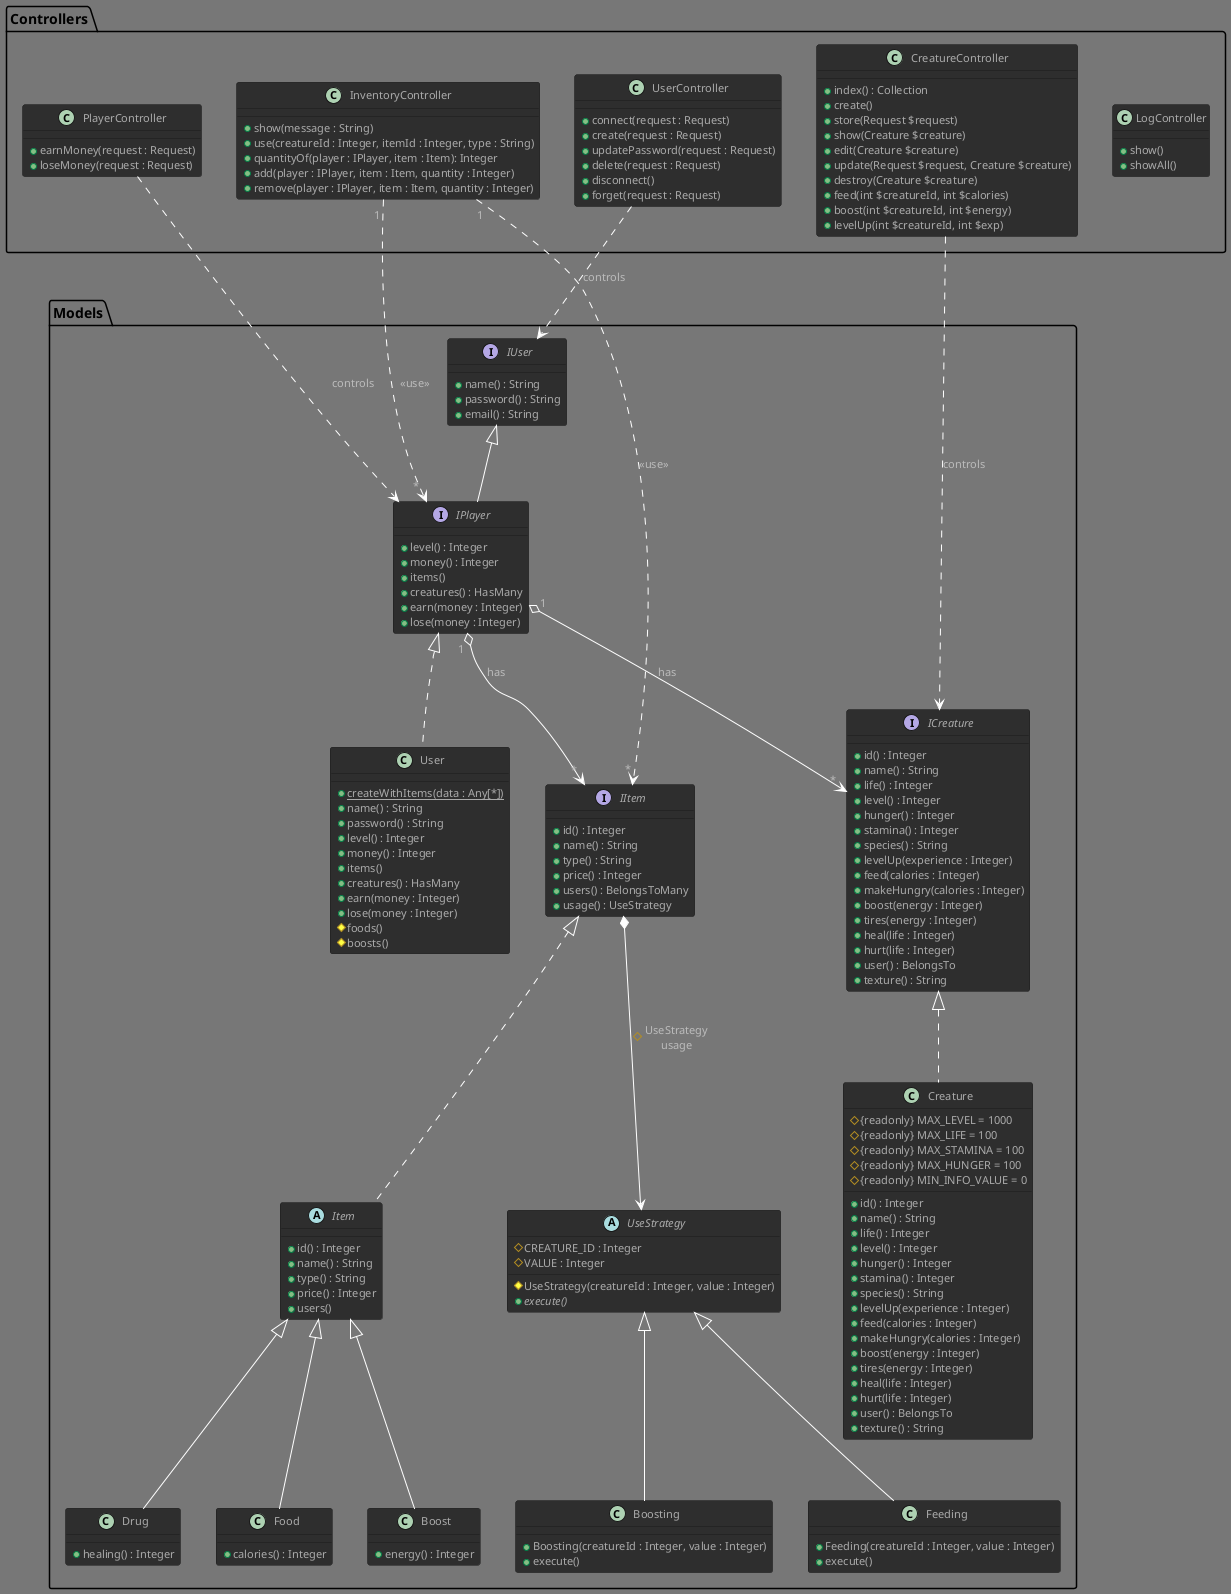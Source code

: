 @startuml VirtualNoe

!theme reddress-darkgreen

package Models
{
    interface IUser {
        + name() : String
        + password() : String
        + email() : String
    }

    interface IPlayer extends IUser
    {
        + level() : Integer /' sum of his creatures' exp '/
        + money() : Integer
        + items()
        + creatures() : HasMany
        + earn(money : Integer)
        + lose(money : Integer)
    }
    IPlayer" 1 " o--> " * "IItem : has
    IPlayer" 1 " o--> " * "ICreature : has

    class User implements IPlayer
    {
        + {static} createWithItems(data : Any[*])
        + name() : String
        + password() : String
        + level() : Integer
        + money() : Integer
        + items()
        +  creatures() : HasMany
        + earn(money : Integer)
        + lose(money : Integer)
        # foods()
        # boosts()
    }

    interface IItem
    {
        + id() : Integer
        + name() : String
        + type() : String
        + price() : Integer
        + users() : BelongsToMany /' get owners '/
        + usage() : UseStrategy
    }
    IItem *--> UseStrategy : # UseStrategy\nusage

    abstract class Item implements IItem
    {
        + id() : Integer
        + name() : String
        + type() : String
        + price() : Integer
        + users()
    }

    class Food extends Item
    {
        + calories() : Integer
    }

    class Boost extends Item
    {
        + energy() : Integer
    }

    /' TODO '/
    class Drug extends Item
    {
        + healing() : Integer
    }

    interface ICreature
    {
        + id() : Integer
        + name() : String
        + life() : Integer
        + level() : Integer
        + hunger() : Integer
        + stamina() : Integer
        + species() : String
        + levelUp(experience : Integer)
        + feed(calories : Integer) 
        + makeHungry(calories : Integer) 
        + boost(energy : Integer) 
        + tires(energy : Integer) 
        + heal(life : Integer) 
        + hurt(life : Integer) 
        + user() : BelongsTo
        + texture() : String
    }

    class Creature implements ICreature
    {
        # {readonly} MAX_LEVEL = 1000
        # {readonly} MAX_LIFE = 100
        # {readonly} MAX_STAMINA = 100
        # {readonly} MAX_HUNGER = 100
        # {readonly} MIN_INFO_VALUE = 0
        + id() : Integer
        + name() : String
        + life() : Integer
        + level() : Integer
        + hunger() : Integer
        + stamina() : Integer
        + species() : String
        + levelUp(experience : Integer)
        + feed(calories : Integer) 
        + makeHungry(calories : Integer) 
        + boost(energy : Integer) 
        + tires(energy : Integer) 
        + heal(life : Integer) 
        + hurt(life : Integer) 
        + user() : BelongsTo
        + texture() : String
    }

    /' Item Strategy '/
    abstract UseStrategy {
        # CREATURE_ID : Integer
        # VALUE : Integer
        # UseStrategy(creatureId : Integer, value : Integer)
        + {abstract} execute()
    }

    class Feeding extends UseStrategy{
        + Feeding(creatureId : Integer, value : Integer)
        + execute()
    }

    class Boosting extends UseStrategy{
        + Boosting(creatureId : Integer, value : Integer)
        + execute()
    }
    /' TODO '/
}

package Controllers
{
    class LogController
    {
        +  show()
        +  showAll()
    }

    class InventoryController   /' use IPlayer '/
    {
        + show(message : String)
        + use(creatureId : Integer, itemId : Integer, type : String)
        + quantityOf(player : IPlayer, item : Item): Integer
        + add(player : IPlayer, item : Item, quantity : Integer)
        + remove(player : IPlayer, item : Item, quantity : Integer)
    }
    InventoryController" 1 " ..> " * "IPlayer : <<use>>
    InventoryController" 1 " ..> " * "IItem : <<use>>

    class UserController {
        + connect(request : Request)
        + create(request : Request)
        + updatePassword(request : Request)
        + delete(request : Request)
        + disconnect()
        + forget(request : Request)
    }
    UserController ..> IUser : controls

    class PlayerController {
        + earnMoney(request : Request)
        + loseMoney(request : Request)
    }
    PlayerController ..> IPlayer : controls

    class CreatureController {
        + index() : Collection
        + create()
        + store(Request $request)
        + show(Creature $creature)
        + edit(Creature $creature)
        + update(Request $request, Creature $creature)
        + destroy(Creature $creature)
        + feed(int $creatureId, int $calories)
        + boost(int $creatureId, int $energy)
        + levelUp(int $creatureId, int $exp)
    }
    CreatureController ..> ICreature : controls
}

@enduml
